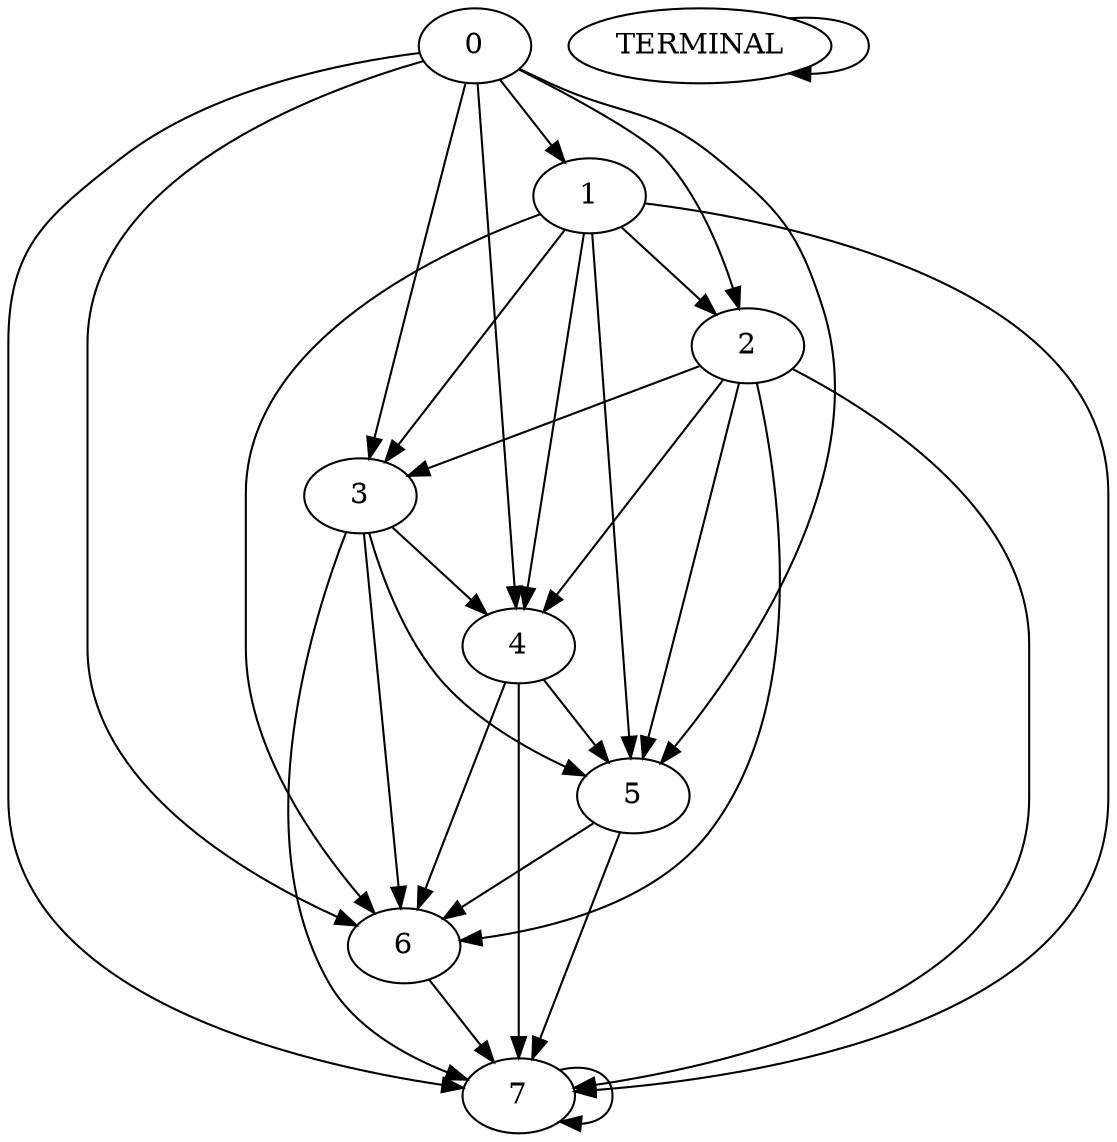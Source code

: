 digraph "Complete graph with 8 nodes" {
0;
1;
2;
3;
4;
5;
6;
7;
TERMINAL;
0 -> 1;
0 -> 2;
0 -> 3;
0 -> 4;
0 -> 5;
0 -> 6;
0 -> 7;
1 -> 2;
1 -> 3;
1 -> 4;
1 -> 5;
1 -> 6;
1 -> 7;
2 -> 3;
2 -> 4;
2 -> 5;
2 -> 6;
2 -> 7;
3 -> 4;
3 -> 5;
3 -> 6;
3 -> 7;
4 -> 5;
4 -> 6;
4 -> 7;
5 -> 6;
5 -> 7;
6 -> 7;
7 -> 7;
TERMINAL -> TERMINAL;
}
